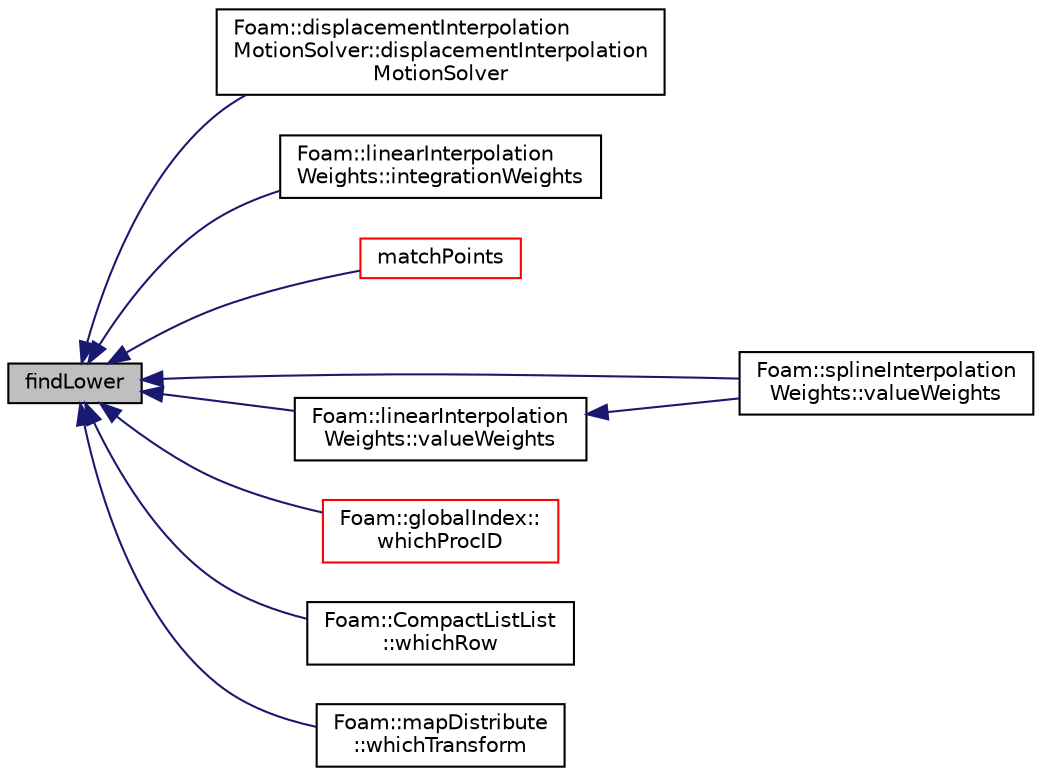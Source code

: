 digraph "findLower"
{
  bgcolor="transparent";
  edge [fontname="Helvetica",fontsize="10",labelfontname="Helvetica",labelfontsize="10"];
  node [fontname="Helvetica",fontsize="10",shape=record];
  rankdir="LR";
  Node1 [label="findLower",height=0.2,width=0.4,color="black", fillcolor="grey75", style="filled", fontcolor="black"];
  Node1 -> Node2 [dir="back",color="midnightblue",fontsize="10",style="solid",fontname="Helvetica"];
  Node2 [label="Foam::displacementInterpolation\lMotionSolver::displacementInterpolation\lMotionSolver",height=0.2,width=0.4,color="black",URL="$a00550.html#af70627c48920441a925701b8da5266ba",tooltip="Construct from polyMesh and IOdictionary. "];
  Node1 -> Node3 [dir="back",color="midnightblue",fontsize="10",style="solid",fontname="Helvetica"];
  Node3 [label="Foam::linearInterpolation\lWeights::integrationWeights",height=0.2,width=0.4,color="black",URL="$a01339.html#abfea05ad0de4d62e56884979e004656d",tooltip="Calculate weights and indices to calculate integrand of t1..t2. "];
  Node1 -> Node4 [dir="back",color="midnightblue",fontsize="10",style="solid",fontname="Helvetica"];
  Node4 [label="matchPoints",height=0.2,width=0.4,color="red",URL="$a10725.html#abc7cba30306098a4eaf18f508d39ea10",tooltip="Determine correspondence between pointFields. Gets passed. "];
  Node1 -> Node5 [dir="back",color="midnightblue",fontsize="10",style="solid",fontname="Helvetica"];
  Node5 [label="Foam::splineInterpolation\lWeights::valueWeights",height=0.2,width=0.4,color="black",URL="$a02403.html#ad4c9889c82bf9e0a77bca1814e7d8cbf",tooltip="Calculate weights and indices to calculate t from samples. "];
  Node1 -> Node6 [dir="back",color="midnightblue",fontsize="10",style="solid",fontname="Helvetica"];
  Node6 [label="Foam::linearInterpolation\lWeights::valueWeights",height=0.2,width=0.4,color="black",URL="$a01339.html#ad4c9889c82bf9e0a77bca1814e7d8cbf",tooltip="Calculate weights and indices to calculate t from samples. "];
  Node6 -> Node5 [dir="back",color="midnightblue",fontsize="10",style="solid",fontname="Helvetica"];
  Node1 -> Node7 [dir="back",color="midnightblue",fontsize="10",style="solid",fontname="Helvetica"];
  Node7 [label="Foam::globalIndex::\lwhichProcID",height=0.2,width=0.4,color="red",URL="$a00931.html#ab70df8e7600efac087c911a2a8bbf039",tooltip="Which processor does global come from? Binary search. "];
  Node1 -> Node8 [dir="back",color="midnightblue",fontsize="10",style="solid",fontname="Helvetica"];
  Node8 [label="Foam::CompactListList\l::whichRow",height=0.2,width=0.4,color="black",URL="$a00329.html#a212083c5df08eb0ac497f921463b9b8b",tooltip="Get row for index into m. "];
  Node1 -> Node9 [dir="back",color="midnightblue",fontsize="10",style="solid",fontname="Helvetica"];
  Node9 [label="Foam::mapDistribute\l::whichTransform",height=0.2,width=0.4,color="black",URL="$a01402.html#ac8139a9ae38ef362f20d78b88b7db9c5",tooltip="Find transform from transformElements. "];
}
